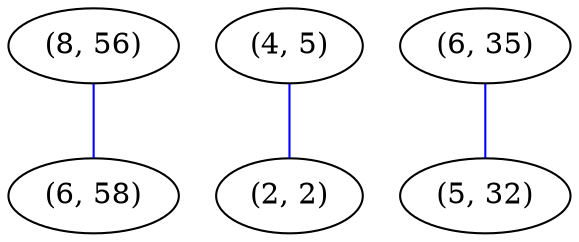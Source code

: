 graph "" {
"(8, 56)";
"(4, 5)";
"(6, 35)";
"(5, 32)";
"(2, 2)";
"(6, 58)";
"(8, 56)" -- "(6, 58)"  [color=blue, key=0, weight=3];
"(4, 5)" -- "(2, 2)"  [color=blue, key=0, weight=3];
"(6, 35)" -- "(5, 32)"  [color=blue, key=0, weight=3];
}
